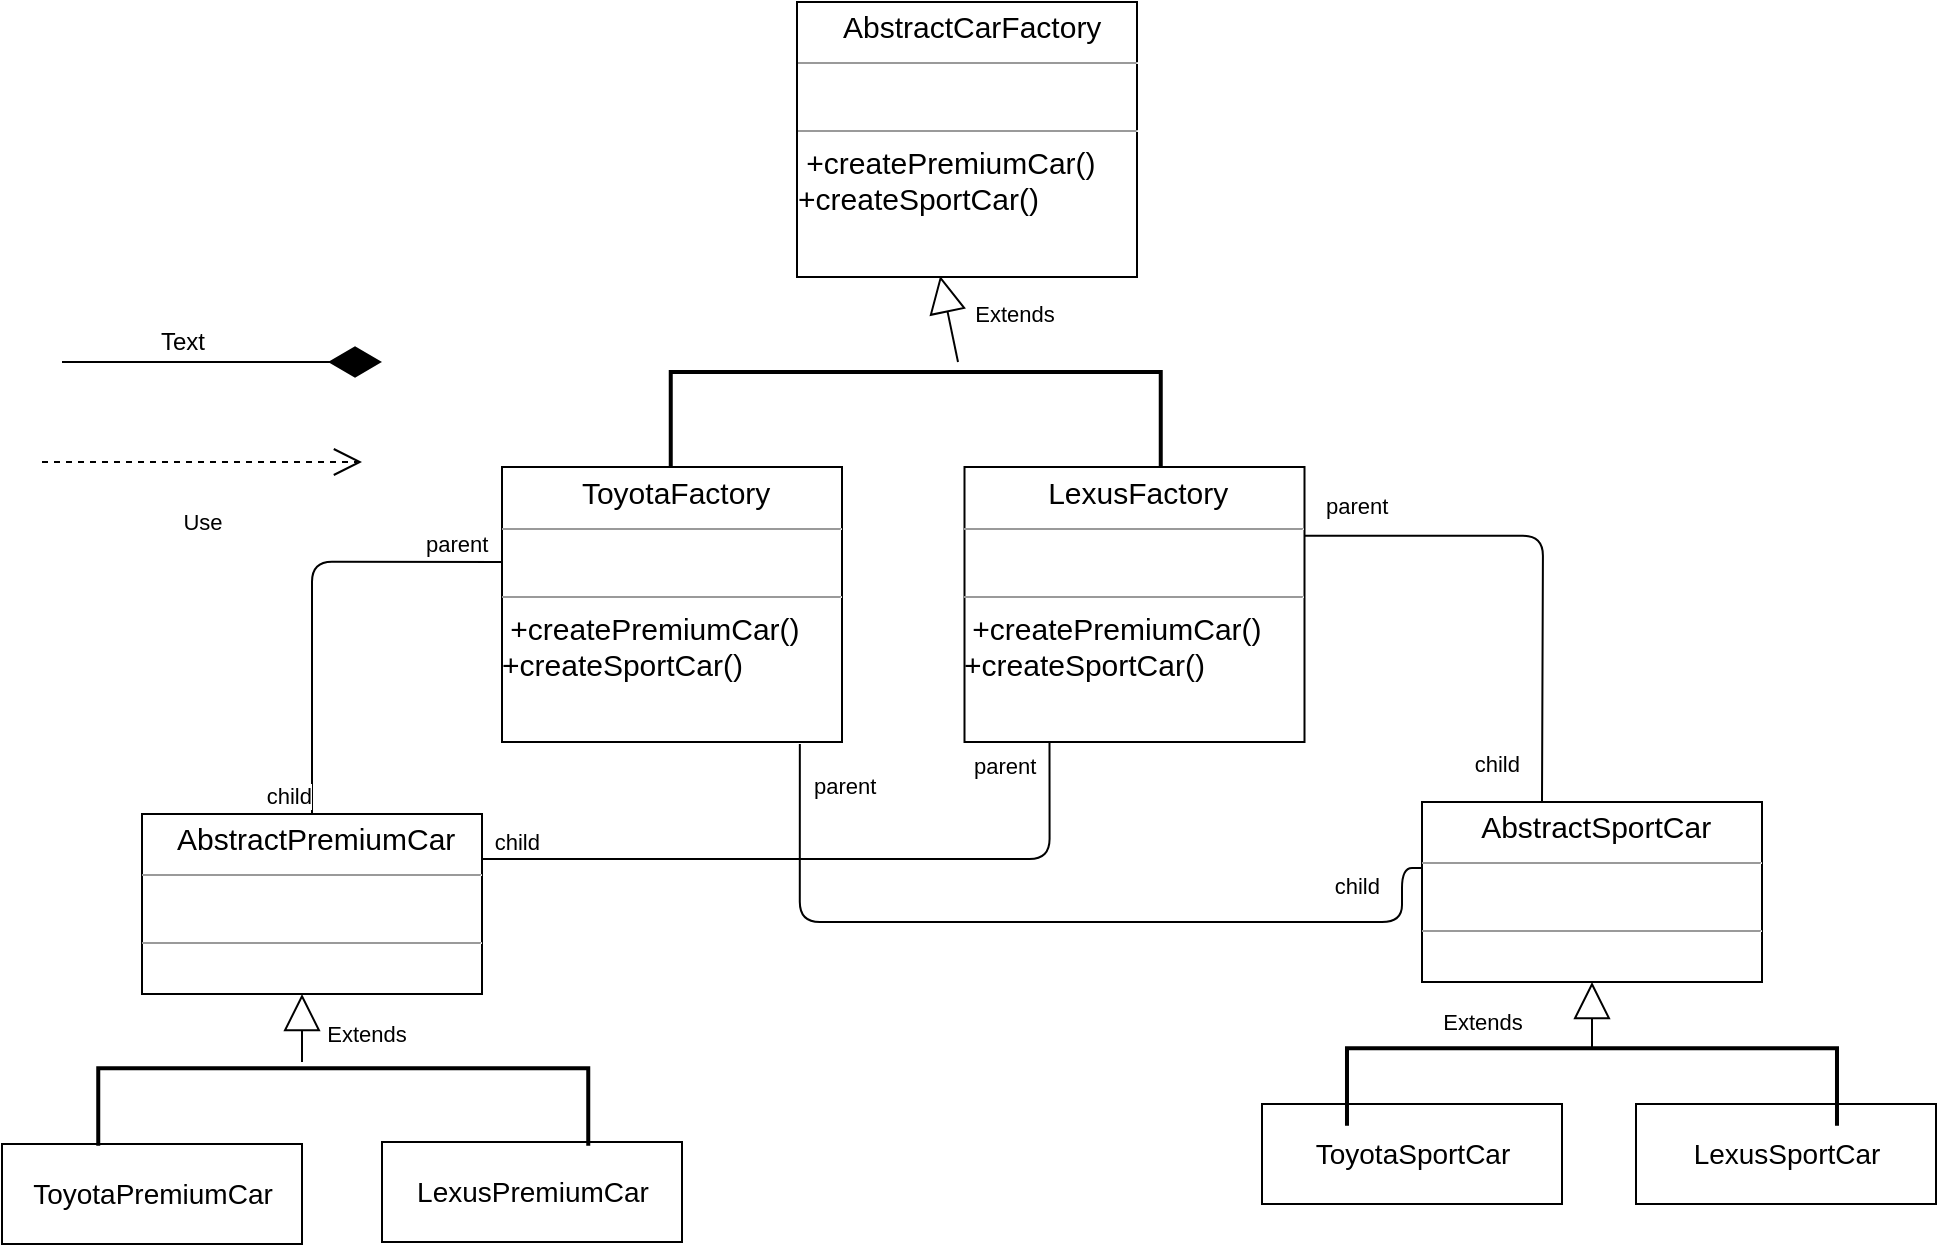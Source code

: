 <mxfile>
    <diagram id="Vkf1kccMHPyQg5MPIpvl" name="Page-1">
        <mxGraphModel dx="820" dy="1669" grid="1" gridSize="10" guides="1" tooltips="1" connect="1" arrows="1" fold="1" page="1" pageScale="1" pageWidth="827" pageHeight="1169" math="0" shadow="0">
            <root>
                <mxCell id="0"/>
                <mxCell id="1" parent="0"/>
                <mxCell id="16" value="" style="strokeWidth=2;html=1;shape=mxgraph.flowchart.annotation_1;align=left;pointerEvents=1;rotation=90;" parent="1" vertex="1">
                    <mxGeometry x="442.5" y="-1073.12" width="48.75" height="245" as="geometry"/>
                </mxCell>
                <mxCell id="19" value="&lt;p style=&quot;margin: 4px 0px 0px ; text-align: center&quot;&gt;&lt;font&gt;&lt;span style=&quot;font-size: 15px&quot;&gt;&amp;nbsp;&lt;/span&gt;&lt;/font&gt;&lt;span style=&quot;font-size: 15px&quot;&gt;ToyotaFactory&lt;/span&gt;&lt;/p&gt;&lt;hr size=&quot;1&quot; style=&quot;font-size: 15px&quot;&gt;&lt;p style=&quot;margin: 0px 0px 0px 4px ; font-size: 15px&quot;&gt;&lt;font style=&quot;font-size: 15px&quot;&gt;&lt;br&gt;&lt;/font&gt;&lt;/p&gt;&lt;hr size=&quot;1&quot; style=&quot;font-size: 15px&quot;&gt;&lt;p style=&quot;margin: 0px 0px 0px 4px ; font-size: 15px&quot;&gt;&lt;/p&gt;&lt;span style=&quot;text-align: justify&quot;&gt;&lt;font&gt;&lt;span style=&quot;font-size: 15px&quot;&gt;&amp;nbsp;+createPremiumCar&lt;/span&gt;&lt;span style=&quot;font-size: 15px&quot;&gt;()&lt;/span&gt;&lt;br&gt;&lt;/font&gt;&lt;span style=&quot;font-size: 15px&quot;&gt;+createSportCar()&lt;/span&gt;&lt;br&gt;&lt;/span&gt;" style="verticalAlign=top;align=left;overflow=fill;fontSize=12;fontFamily=Helvetica;html=1;" parent="1" vertex="1">
                    <mxGeometry x="260" y="-927.5" width="170" height="137.5" as="geometry"/>
                </mxCell>
                <mxCell id="30" value="Extends" style="endArrow=block;endSize=16;endFill=0;html=1;entryX=0.421;entryY=0.996;entryDx=0;entryDy=0;entryPerimeter=0;" parent="1" target="35" edge="1">
                    <mxGeometry x="-0.201" y="-32" width="160" relative="1" as="geometry">
                        <mxPoint x="488" y="-980" as="sourcePoint"/>
                        <mxPoint x="490" y="-1022" as="targetPoint"/>
                        <mxPoint as="offset"/>
                    </mxGeometry>
                </mxCell>
                <mxCell id="34" value="&lt;p style=&quot;margin: 4px 0px 0px ; text-align: center&quot;&gt;&lt;font&gt;&lt;span style=&quot;font-size: 15px&quot;&gt;&amp;nbsp;&lt;/span&gt;&lt;/font&gt;&lt;span style=&quot;font-size: 15px&quot;&gt;LexusFactory&lt;/span&gt;&lt;/p&gt;&lt;hr size=&quot;1&quot; style=&quot;font-size: 15px&quot;&gt;&lt;p style=&quot;margin: 0px 0px 0px 4px ; font-size: 15px&quot;&gt;&lt;font style=&quot;font-size: 15px&quot;&gt;&lt;br&gt;&lt;/font&gt;&lt;/p&gt;&lt;hr size=&quot;1&quot; style=&quot;font-size: 15px&quot;&gt;&lt;p style=&quot;margin: 0px 0px 0px 4px ; font-size: 15px&quot;&gt;&lt;/p&gt;&lt;span style=&quot;text-align: justify&quot;&gt;&lt;font&gt;&lt;span style=&quot;font-size: 15px&quot;&gt;&amp;nbsp;+createPremiumCar&lt;/span&gt;&lt;span style=&quot;font-size: 15px&quot;&gt;()&lt;/span&gt;&lt;br&gt;&lt;/font&gt;&lt;span style=&quot;font-size: 15px&quot;&gt;+createSportCar()&lt;/span&gt;&lt;br&gt;&lt;/span&gt;" style="verticalAlign=top;align=left;overflow=fill;fontSize=12;fontFamily=Helvetica;html=1;" parent="1" vertex="1">
                    <mxGeometry x="491.25" y="-927.5" width="170" height="137.5" as="geometry"/>
                </mxCell>
                <mxCell id="35" value="&lt;p style=&quot;margin: 4px 0px 0px ; text-align: center&quot;&gt;&lt;font&gt;&lt;span style=&quot;font-size: 15px&quot;&gt;&amp;nbsp;&lt;/span&gt;&lt;/font&gt;&lt;span style=&quot;font-size: 15px&quot;&gt;AbstractCarFactory&lt;/span&gt;&lt;/p&gt;&lt;hr size=&quot;1&quot; style=&quot;font-size: 15px&quot;&gt;&lt;p style=&quot;margin: 0px 0px 0px 4px ; font-size: 15px&quot;&gt;&lt;font style=&quot;font-size: 15px&quot;&gt;&lt;br&gt;&lt;/font&gt;&lt;/p&gt;&lt;hr size=&quot;1&quot; style=&quot;font-size: 15px&quot;&gt;&lt;p style=&quot;margin: 0px 0px 0px 4px ; font-size: 15px&quot;&gt;&lt;/p&gt;&lt;span style=&quot;text-align: justify&quot;&gt;&lt;font&gt;&lt;span style=&quot;font-size: 15px&quot;&gt;&amp;nbsp;+createPremiumCar&lt;/span&gt;&lt;span style=&quot;font-size: 15px&quot;&gt;()&lt;/span&gt;&lt;br&gt;&lt;/font&gt;&lt;span style=&quot;font-size: 15px&quot;&gt;+createSportCar()&lt;/span&gt;&lt;br&gt;&lt;/span&gt;" style="verticalAlign=top;align=left;overflow=fill;fontSize=12;fontFamily=Helvetica;html=1;" parent="1" vertex="1">
                    <mxGeometry x="407.5" y="-1160" width="170" height="137.5" as="geometry"/>
                </mxCell>
                <mxCell id="37" value="&lt;p style=&quot;margin: 4px 0px 0px ; text-align: center&quot;&gt;&lt;font&gt;&lt;span style=&quot;font-size: 15px&quot;&gt;&amp;nbsp;&lt;/span&gt;&lt;/font&gt;&lt;span style=&quot;font-size: 15px&quot;&gt;AbstractPremiumCar&lt;/span&gt;&lt;/p&gt;&lt;hr size=&quot;1&quot; style=&quot;font-size: 15px&quot;&gt;&lt;p style=&quot;margin: 0px 0px 0px 4px ; font-size: 15px&quot;&gt;&lt;font style=&quot;font-size: 15px&quot;&gt;&lt;br&gt;&lt;/font&gt;&lt;/p&gt;&lt;hr size=&quot;1&quot; style=&quot;font-size: 15px&quot;&gt;&lt;p style=&quot;margin: 0px 0px 0px 4px ; font-size: 15px&quot;&gt;&lt;/p&gt;&lt;span style=&quot;text-align: justify&quot;&gt;&lt;font&gt;&lt;span style=&quot;font-size: 15px&quot;&gt;&amp;nbsp;&lt;/span&gt;&lt;/font&gt;&lt;br&gt;&lt;/span&gt;" style="verticalAlign=top;align=left;overflow=fill;fontSize=12;fontFamily=Helvetica;html=1;" parent="1" vertex="1">
                    <mxGeometry x="80" y="-754" width="170" height="90" as="geometry"/>
                </mxCell>
                <mxCell id="38" value="&lt;p style=&quot;margin: 4px 0px 0px ; text-align: center&quot;&gt;&lt;font&gt;&lt;span style=&quot;font-size: 15px&quot;&gt;&amp;nbsp;&lt;/span&gt;&lt;/font&gt;&lt;span style=&quot;font-size: 15px&quot;&gt;AbstractSportCar&lt;/span&gt;&lt;/p&gt;&lt;hr size=&quot;1&quot; style=&quot;font-size: 15px&quot;&gt;&lt;p style=&quot;margin: 0px 0px 0px 4px ; font-size: 15px&quot;&gt;&lt;font style=&quot;font-size: 15px&quot;&gt;&lt;br&gt;&lt;/font&gt;&lt;/p&gt;&lt;hr size=&quot;1&quot; style=&quot;font-size: 15px&quot;&gt;&lt;p style=&quot;margin: 0px 0px 0px 4px ; font-size: 15px&quot;&gt;&lt;/p&gt;&lt;span style=&quot;text-align: justify&quot;&gt;&lt;font&gt;&lt;span style=&quot;font-size: 15px&quot;&gt;&amp;nbsp;&lt;/span&gt;&lt;/font&gt;&lt;br&gt;&lt;/span&gt;" style="verticalAlign=top;align=left;overflow=fill;fontSize=12;fontFamily=Helvetica;html=1;" parent="1" vertex="1">
                    <mxGeometry x="720" y="-760" width="170" height="90" as="geometry"/>
                </mxCell>
                <mxCell id="39" value="&lt;font style=&quot;font-size: 14px&quot;&gt;ToyotaPremiumCar&lt;/font&gt;" style="html=1;" parent="1" vertex="1">
                    <mxGeometry x="10" y="-589" width="150" height="50" as="geometry"/>
                </mxCell>
                <mxCell id="40" value="&lt;font style=&quot;font-size: 14px&quot;&gt;LexusPremiumCar&lt;/font&gt;" style="html=1;" parent="1" vertex="1">
                    <mxGeometry x="200" y="-590" width="150" height="50" as="geometry"/>
                </mxCell>
                <mxCell id="41" value="&lt;font style=&quot;font-size: 14px&quot;&gt;ToyotaSportCar&lt;/font&gt;" style="html=1;" parent="1" vertex="1">
                    <mxGeometry x="640" y="-609" width="150" height="50" as="geometry"/>
                </mxCell>
                <mxCell id="42" value="&lt;font style=&quot;font-size: 14px&quot;&gt;LexusSportCar&lt;/font&gt;" style="html=1;" parent="1" vertex="1">
                    <mxGeometry x="827" y="-609" width="150" height="50" as="geometry"/>
                </mxCell>
                <mxCell id="43" value="" style="strokeWidth=2;html=1;shape=mxgraph.flowchart.annotation_1;align=left;pointerEvents=1;rotation=90;" parent="1" vertex="1">
                    <mxGeometry x="161.25" y="-730" width="38.75" height="245" as="geometry"/>
                </mxCell>
                <mxCell id="44" value="Extends" style="endArrow=block;endSize=16;endFill=0;html=1;" parent="1" edge="1">
                    <mxGeometry x="-0.201" y="-32" width="160" relative="1" as="geometry">
                        <mxPoint x="160" y="-630" as="sourcePoint"/>
                        <mxPoint x="159.999" y="-664" as="targetPoint"/>
                        <mxPoint as="offset"/>
                    </mxGeometry>
                </mxCell>
                <mxCell id="47" value="Extends" style="endArrow=block;endSize=16;endFill=0;html=1;entryX=0.5;entryY=1;entryDx=0;entryDy=0;exitX=0;exitY=0.5;exitDx=0;exitDy=0;exitPerimeter=0;" parent="1" source="49" target="38" edge="1">
                    <mxGeometry x="-0.208" y="55" width="160" relative="1" as="geometry">
                        <mxPoint x="510" y="-610" as="sourcePoint"/>
                        <mxPoint x="442.5" y="-609.98" as="targetPoint"/>
                        <mxPoint as="offset"/>
                    </mxGeometry>
                </mxCell>
                <mxCell id="49" value="" style="strokeWidth=2;html=1;shape=mxgraph.flowchart.annotation_1;align=left;pointerEvents=1;rotation=90;" parent="1" vertex="1">
                    <mxGeometry x="785.62" y="-740" width="38.75" height="245" as="geometry"/>
                </mxCell>
                <mxCell id="50" value="" style="endArrow=none;html=1;edgeStyle=orthogonalEdgeStyle;entryX=0.5;entryY=0;entryDx=0;entryDy=0;exitX=0;exitY=0.345;exitDx=0;exitDy=0;exitPerimeter=0;" parent="1" source="19" target="37" edge="1">
                    <mxGeometry relative="1" as="geometry">
                        <mxPoint x="50" y="-840" as="sourcePoint"/>
                        <mxPoint x="210" y="-840" as="targetPoint"/>
                    </mxGeometry>
                </mxCell>
                <mxCell id="51" value="parent" style="edgeLabel;resizable=0;html=1;align=left;verticalAlign=bottom;" parent="50" connectable="0" vertex="1">
                    <mxGeometry x="-1" relative="1" as="geometry">
                        <mxPoint x="-40" as="offset"/>
                    </mxGeometry>
                </mxCell>
                <mxCell id="52" value="child" style="edgeLabel;resizable=0;html=1;align=right;verticalAlign=bottom;" parent="50" connectable="0" vertex="1">
                    <mxGeometry x="1" relative="1" as="geometry"/>
                </mxCell>
                <mxCell id="53" value="" style="endArrow=none;html=1;edgeStyle=orthogonalEdgeStyle;entryX=1;entryY=0.25;entryDx=0;entryDy=0;exitX=0.25;exitY=1;exitDx=0;exitDy=0;" parent="1" source="34" target="37" edge="1">
                    <mxGeometry relative="1" as="geometry">
                        <mxPoint x="535" y="-739.962" as="sourcePoint"/>
                        <mxPoint x="440" y="-613.9" as="targetPoint"/>
                    </mxGeometry>
                </mxCell>
                <mxCell id="54" value="parent" style="edgeLabel;resizable=0;html=1;align=left;verticalAlign=bottom;" parent="53" connectable="0" vertex="1">
                    <mxGeometry x="-1" relative="1" as="geometry">
                        <mxPoint x="-40" y="20" as="offset"/>
                    </mxGeometry>
                </mxCell>
                <mxCell id="55" value="child" style="edgeLabel;resizable=0;html=1;align=right;verticalAlign=bottom;" parent="53" connectable="0" vertex="1">
                    <mxGeometry x="1" relative="1" as="geometry">
                        <mxPoint x="29.7" as="offset"/>
                    </mxGeometry>
                </mxCell>
                <mxCell id="56" value="" style="endArrow=none;html=1;edgeStyle=orthogonalEdgeStyle;entryX=0.876;entryY=1.007;entryDx=0;entryDy=0;entryPerimeter=0;" parent="1" target="19" edge="1">
                    <mxGeometry relative="1" as="geometry">
                        <mxPoint x="720" y="-727" as="sourcePoint"/>
                        <mxPoint x="410" y="-780" as="targetPoint"/>
                        <Array as="points">
                            <mxPoint x="710" y="-727"/>
                            <mxPoint x="710" y="-700"/>
                            <mxPoint x="409" y="-700"/>
                        </Array>
                    </mxGeometry>
                </mxCell>
                <mxCell id="57" value="parent" style="edgeLabel;resizable=0;html=1;align=left;verticalAlign=bottom;" parent="56" connectable="0" vertex="1">
                    <mxGeometry x="-1" relative="1" as="geometry">
                        <mxPoint x="-306" y="-33" as="offset"/>
                    </mxGeometry>
                </mxCell>
                <mxCell id="58" value="child" style="edgeLabel;resizable=0;html=1;align=right;verticalAlign=bottom;" parent="56" connectable="0" vertex="1">
                    <mxGeometry x="1" relative="1" as="geometry">
                        <mxPoint x="291.08" y="78.9" as="offset"/>
                    </mxGeometry>
                </mxCell>
                <mxCell id="62" value="" style="endArrow=none;html=1;edgeStyle=orthogonalEdgeStyle;entryX=0.5;entryY=0;entryDx=0;entryDy=0;exitX=1;exitY=0.25;exitDx=0;exitDy=0;" parent="1" source="34" edge="1">
                    <mxGeometry relative="1" as="geometry">
                        <mxPoint x="875" y="-886.062" as="sourcePoint"/>
                        <mxPoint x="780" y="-760" as="targetPoint"/>
                    </mxGeometry>
                </mxCell>
                <mxCell id="63" value="parent" style="edgeLabel;resizable=0;html=1;align=left;verticalAlign=bottom;" parent="62" connectable="0" vertex="1">
                    <mxGeometry x="-1" relative="1" as="geometry">
                        <mxPoint x="8.75" y="-6.87" as="offset"/>
                    </mxGeometry>
                </mxCell>
                <mxCell id="64" value="child" style="edgeLabel;resizable=0;html=1;align=right;verticalAlign=bottom;" parent="62" connectable="0" vertex="1">
                    <mxGeometry x="1" relative="1" as="geometry">
                        <mxPoint x="-10" y="-10.15" as="offset"/>
                    </mxGeometry>
                </mxCell>
                <mxCell id="65" value="" style="endArrow=diamondThin;endFill=1;endSize=24;html=1;" parent="1" edge="1">
                    <mxGeometry width="160" relative="1" as="geometry">
                        <mxPoint x="40" y="-980" as="sourcePoint"/>
                        <mxPoint x="200" y="-980" as="targetPoint"/>
                    </mxGeometry>
                </mxCell>
                <mxCell id="66" value="Use" style="endArrow=open;endSize=12;dashed=1;html=1;" parent="1" edge="1">
                    <mxGeometry y="-30" width="160" relative="1" as="geometry">
                        <mxPoint x="30" y="-930" as="sourcePoint"/>
                        <mxPoint x="190" y="-930" as="targetPoint"/>
                        <mxPoint as="offset"/>
                    </mxGeometry>
                </mxCell>
                <mxCell id="67" value="Text" style="text;html=1;align=center;verticalAlign=middle;resizable=0;points=[];autosize=1;" vertex="1" parent="1">
                    <mxGeometry x="80" y="-1000" width="40" height="20" as="geometry"/>
                </mxCell>
            </root>
        </mxGraphModel>
    </diagram>
</mxfile>